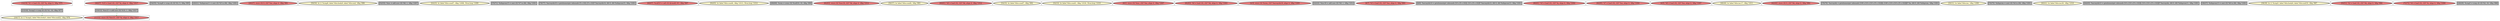 
digraph G {



node1100->node1104 [style=dotted,color=forestgreen,label="T",fontcolor=forestgreen ]
node1067->node1096 [style=dotted,color=forestgreen,label="T",fontcolor=forestgreen ]
node1085->node1067 [style=dotted,color=forestgreen,label="T",fontcolor=forestgreen ]
node1104->node1103 [style=dotted,color=forestgreen,label="T",fontcolor=forestgreen ]


subgraph cluster41 {


node1103 [penwidth=3.0,fontsize=20,fillcolor=lemonchiffon,label="[16/17]  br i1 %cmp2, label %for.body3, label %for.end22, !dbg !978",shape=ellipse,style=filled ]



}

subgraph cluster39 {


node1101 [penwidth=3.0,fontsize=20,fillcolor=grey,label="[54/55]  %cmp8 = icmp slt i32 %3, 5, !dbg !995",shape=rectangle,style=filled ]



}

subgraph cluster38 {


node1100 [penwidth=3.0,fontsize=20,fillcolor=lightcoral,label="[14/19]  %1 = load i32, i32* %j, align 4, !dbg !975",shape=ellipse,style=filled ]



}

subgraph cluster37 {


node1099 [penwidth=3.0,fontsize=20,fillcolor=grey,label="[20/21]  %idxprom11 = sext i32 %5 to i64, !dbg !1001",shape=rectangle,style=filled ]



}

subgraph cluster36 {


node1098 [penwidth=3.0,fontsize=20,fillcolor=lightcoral,label="[26/27]  store i32 0, i32* %m, align 4, !dbg !991",shape=ellipse,style=filled ]



}

subgraph cluster15 {


node1077 [penwidth=3.0,fontsize=20,fillcolor=lemonchiffon,label="[58/59]  br i1 %cmp8, label %for.body9, label %for.end, !dbg !996",shape=ellipse,style=filled ]



}

subgraph cluster40 {


node1102 [penwidth=3.0,fontsize=20,fillcolor=grey,label="[52/53]  %inc = add nsw i32 %8, 1, !dbg !1007",shape=rectangle,style=filled ]



}

subgraph cluster35 {


node1097 [penwidth=3.0,fontsize=20,fillcolor=lemonchiffon,label="[24/25]  br label %for.cond7, !dbg !1008, !llvm.loop !1009",shape=ellipse,style=filled ]



}

subgraph cluster42 {


node1104 [penwidth=3.0,fontsize=20,fillcolor=grey,label="[15/18]  %cmp2 = icmp slt i32 %1, 10, !dbg !977",shape=rectangle,style=filled ]



}

subgraph cluster11 {


node1073 [penwidth=3.0,fontsize=20,fillcolor=grey,label="[70/71]  %idxprom15 = sext i32 %7 to i64, !dbg !1001",shape=rectangle,style=filled ]



}

subgraph cluster19 {


node1081 [penwidth=3.0,fontsize=20,fillcolor=grey,label="[76/77]  %arrayidx16 = getelementptr inbounds [5 x i32], [5 x i32]* %arrayidx14, i64 0, i64 %idxprom15, !dbg !1001",shape=rectangle,style=filled ]



}

subgraph cluster9 {


node1071 [penwidth=3.0,fontsize=20,fillcolor=lightcoral,label="[66/67]  %call10 = call i32 @rand() #3, !dbg !997",shape=ellipse,style=filled ]



}

subgraph cluster8 {


node1070 [penwidth=3.0,fontsize=20,fillcolor=lemonchiffon,label="[64/65]  br label %for.cond4, !dbg !1013, !llvm.loop !1014",shape=ellipse,style=filled ]



}

subgraph cluster10 {


node1072 [penwidth=3.0,fontsize=20,fillcolor=grey,label="[68/69]  %rem = srem i32 %call10, 10, !dbg !999",shape=rectangle,style=filled ]



}

subgraph cluster23 {


node1085 [penwidth=3.0,fontsize=20,fillcolor=lightcoral,label="[46/47]  %10 = load i32, i32* %j, align 4, !dbg !1017",shape=ellipse,style=filled ]



}

subgraph cluster7 {


node1069 [penwidth=3.0,fontsize=20,fillcolor=lightcoral,label="[62/63]  store i32 %inc18, i32* %k, align 4, !dbg !1012",shape=ellipse,style=filled ]



}

subgraph cluster14 {


node1076 [penwidth=3.0,fontsize=20,fillcolor=lemonchiffon,label="[56/57]  br label %for.cond4, !dbg !983",shape=ellipse,style=filled ]



}

subgraph cluster6 {


node1068 [penwidth=3.0,fontsize=20,fillcolor=lightcoral,label="[60/61]  %9 = load i32, i32* %k, align 4, !dbg !1012",shape=ellipse,style=filled ]



}

subgraph cluster30 {


node1092 [penwidth=3.0,fontsize=20,fillcolor=lemonchiffon,label="[34/35]  br label %for.cond7, !dbg !992",shape=ellipse,style=filled ]



}

subgraph cluster31 {


node1093 [penwidth=3.0,fontsize=20,fillcolor=lemonchiffon,label="[32/33]  br label %for.cond1, !dbg !1018, !llvm.loop !1019",shape=ellipse,style=filled ]



}

subgraph cluster0 {


node1062 [penwidth=3.0,fontsize=20,fillcolor=lightcoral,label="[0/1]  store i32 %inc, i32* %m, align 4, !dbg !1007",shape=ellipse,style=filled ]



}

subgraph cluster13 {


node1075 [penwidth=3.0,fontsize=20,fillcolor=lightcoral,label="[82/83]  %6 = load i32, i32* %k, align 4, !dbg !1003",shape=ellipse,style=filled ]



}

subgraph cluster5 {


node1067 [penwidth=3.0,fontsize=20,fillcolor=grey,label="[10/13]  %inc21 = add nsw i32 %10, 1, !dbg !1017",shape=rectangle,style=filled ]



}

subgraph cluster1 {


node1063 [penwidth=3.0,fontsize=20,fillcolor=lightcoral,label="[2/3]  store i32 %rem, i32* %arrayidx16, align 4, !dbg !1005",shape=ellipse,style=filled ]



}

subgraph cluster32 {


node1094 [penwidth=3.0,fontsize=20,fillcolor=grey,label="[22/23]  %inc18 = add nsw i32 %9, 1, !dbg !1012",shape=rectangle,style=filled ]



}

subgraph cluster3 {


node1065 [penwidth=3.0,fontsize=20,fillcolor=lightcoral,label="[6/7]  %3 = load i32, i32* %m, align 4, !dbg !993",shape=ellipse,style=filled ]



}

subgraph cluster4 {


node1066 [penwidth=3.0,fontsize=20,fillcolor=grey,label="[8/9]  %arrayidx14 = getelementptr inbounds [10 x [5 x i32]], [10 x [5 x i32]]* %arrayidx12, i64 0, i64 %idxprom13, !dbg !1001",shape=rectangle,style=filled ]



}

subgraph cluster17 {


node1079 [penwidth=3.0,fontsize=20,fillcolor=lightcoral,label="[80/81]  %5 = load i32, i32* %j, align 4, !dbg !1002",shape=ellipse,style=filled ]



}

subgraph cluster16 {


node1078 [penwidth=3.0,fontsize=20,fillcolor=lightcoral,label="[84/85]  %7 = load i32, i32* %m, align 4, !dbg !1004",shape=ellipse,style=filled ]



}

subgraph cluster2 {


node1064 [penwidth=3.0,fontsize=20,fillcolor=lightcoral,label="[4/5]  %8 = load i32, i32* %m, align 4, !dbg !1007",shape=ellipse,style=filled ]



}

subgraph cluster34 {


node1096 [penwidth=3.0,fontsize=20,fillcolor=lightcoral,label="[11/12]  store i32 %inc21, i32* %j, align 4, !dbg !1017",shape=ellipse,style=filled ]



}

subgraph cluster22 {


node1084 [penwidth=3.0,fontsize=20,fillcolor=lemonchiffon,label="[48/49]  br label %for.inc17, !dbg !1011",shape=ellipse,style=filled ]



}

subgraph cluster25 {


node1087 [penwidth=3.0,fontsize=20,fillcolor=lightcoral,label="[42/43]  store i32 0, i32* %k, align 4, !dbg !982",shape=ellipse,style=filled ]



}

subgraph cluster18 {


node1080 [penwidth=3.0,fontsize=20,fillcolor=grey,label="[78/79]  %arrayidx = getelementptr inbounds [100 x [10 x [10 x [5 x i32]]]], [100 x [10 x [10 x [5 x i32]]]]* %a, i64 0, i64 %idxprom, !dbg !1001",shape=rectangle,style=filled ]



}

subgraph cluster29 {


node1091 [penwidth=3.0,fontsize=20,fillcolor=lemonchiffon,label="[30/31]  br label %for.inc, !dbg !1006",shape=ellipse,style=filled ]



}

subgraph cluster20 {


node1082 [penwidth=3.0,fontsize=20,fillcolor=grey,label="[74/75]  %idxprom = sext i32 %4 to i64, !dbg !1001",shape=rectangle,style=filled ]



}

subgraph cluster26 {


node1088 [penwidth=3.0,fontsize=20,fillcolor=lemonchiffon,label="[40/41]  br label %for.inc20, !dbg !1016",shape=ellipse,style=filled ]



}

subgraph cluster24 {


node1086 [penwidth=3.0,fontsize=20,fillcolor=grey,label="[44/45]  %arrayidx12 = getelementptr inbounds [10 x [10 x [5 x i32]]], [10 x [10 x [5 x i32]]]* %arrayidx, i64 0, i64 %idxprom11, !dbg !1001",shape=rectangle,style=filled ]



}

subgraph cluster28 {


node1090 [penwidth=3.0,fontsize=20,fillcolor=grey,label="[36/37]  %idxprom13 = sext i32 %6 to i64, !dbg !1001",shape=rectangle,style=filled ]



}

subgraph cluster27 {


node1089 [penwidth=3.0,fontsize=20,fillcolor=lemonchiffon,label="[38/39]  br i1 %cmp5, label %for.body6, label %for.end19, !dbg !987",shape=ellipse,style=filled ]



}

subgraph cluster21 {


node1083 [penwidth=3.0,fontsize=20,fillcolor=lightcoral,label="[50/51]  %2 = load i32, i32* %k, align 4, !dbg !984",shape=ellipse,style=filled ]



}

subgraph cluster12 {


node1074 [penwidth=3.0,fontsize=20,fillcolor=lightcoral,label="[72/73]  %4 = load i32, i32* %i, align 4, !dbg !1000",shape=ellipse,style=filled ]



}

subgraph cluster33 {


node1095 [penwidth=3.0,fontsize=20,fillcolor=grey,label="[28/29]  %cmp5 = icmp slt i32 %2, 10, !dbg !986",shape=rectangle,style=filled ]



}

}
